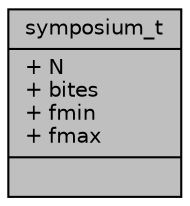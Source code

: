 digraph "symposium_t"
{
  edge [fontname="Helvetica",fontsize="10",labelfontname="Helvetica",labelfontsize="10"];
  node [fontname="Helvetica",fontsize="10",shape=record];
  Node1 [label="{symposium_t\n|+ N\l+ bites\l+ fmin\l+ fmax\l|}",height=0.2,width=0.4,color="black", fillcolor="grey75", style="filled", fontcolor="black"];
}
